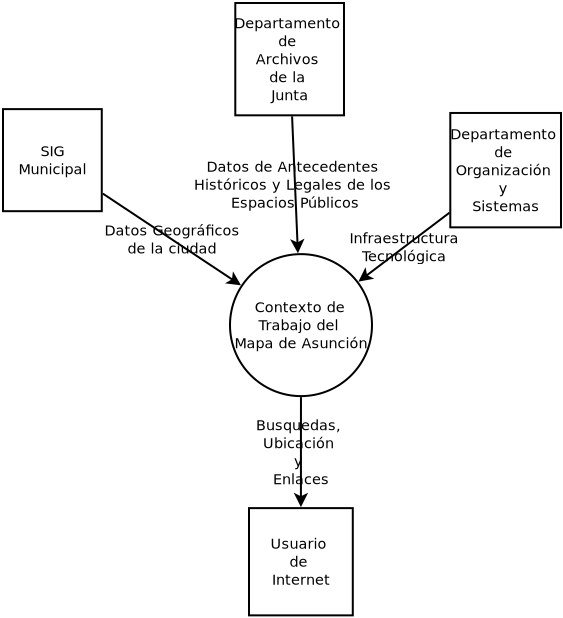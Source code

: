 <?xml version="1.0" encoding="UTF-8"?>
<dia:diagram xmlns:dia="http://www.lysator.liu.se/~alla/dia/">
  <dia:layer name="Fondo" visible="true">
    <dia:object type="Geometric - Perfect Circle" version="0" id="O0">
      <dia:attribute name="obj_pos">
        <dia:point val="17.35,16.75"/>
      </dia:attribute>
      <dia:attribute name="obj_bb">
        <dia:rectangle val="17.3,16.7;24.5,23.9"/>
      </dia:attribute>
      <dia:attribute name="elem_corner">
        <dia:point val="17.35,16.75"/>
      </dia:attribute>
      <dia:attribute name="elem_width">
        <dia:real val="7.1"/>
      </dia:attribute>
      <dia:attribute name="elem_height">
        <dia:real val="7.1"/>
      </dia:attribute>
      <dia:attribute name="line_width">
        <dia:real val="0.1"/>
      </dia:attribute>
      <dia:attribute name="line_colour">
        <dia:color val="#000000"/>
      </dia:attribute>
      <dia:attribute name="fill_colour">
        <dia:color val="#ffffff"/>
      </dia:attribute>
      <dia:attribute name="show_background">
        <dia:boolean val="true"/>
      </dia:attribute>
      <dia:attribute name="line_style">
        <dia:enum val="0"/>
        <dia:real val="1"/>
      </dia:attribute>
      <dia:attribute name="flip_horizontal">
        <dia:boolean val="false"/>
      </dia:attribute>
      <dia:attribute name="flip_vertical">
        <dia:boolean val="false"/>
      </dia:attribute>
    </dia:object>
    <dia:object type="Standard - Text" version="1" id="O1">
      <dia:attribute name="obj_pos">
        <dia:point val="20.9,20.3"/>
      </dia:attribute>
      <dia:attribute name="obj_bb">
        <dia:rectangle val="17.887,18.872;23.913,21.727"/>
      </dia:attribute>
      <dia:attribute name="text">
        <dia:composite type="text">
          <dia:attribute name="string">
            <dia:string>#Contexto de 
Trabajo del 
Mapa de Asunción#</dia:string>
          </dia:attribute>
          <dia:attribute name="font">
            <dia:font family="dejavu sans" style="0" name="Courier"/>
          </dia:attribute>
          <dia:attribute name="height">
            <dia:real val="0.9"/>
          </dia:attribute>
          <dia:attribute name="pos">
            <dia:point val="20.9,19.483"/>
          </dia:attribute>
          <dia:attribute name="color">
            <dia:color val="#000000"/>
          </dia:attribute>
          <dia:attribute name="alignment">
            <dia:enum val="1"/>
          </dia:attribute>
        </dia:composite>
      </dia:attribute>
      <dia:attribute name="valign">
        <dia:enum val="2"/>
      </dia:attribute>
      <dia:connections>
        <dia:connection handle="0" to="O0" connection="8"/>
      </dia:connections>
    </dia:object>
    <dia:object type="Geometric - Perfect Square" version="0" id="O2">
      <dia:attribute name="obj_pos">
        <dia:point val="6,9.5"/>
      </dia:attribute>
      <dia:attribute name="obj_bb">
        <dia:rectangle val="5.95,9.45;10.989,14.653"/>
      </dia:attribute>
      <dia:attribute name="elem_corner">
        <dia:point val="6,9.5"/>
      </dia:attribute>
      <dia:attribute name="elem_width">
        <dia:real val="4.939"/>
      </dia:attribute>
      <dia:attribute name="elem_height">
        <dia:real val="5.103"/>
      </dia:attribute>
      <dia:attribute name="line_width">
        <dia:real val="0.1"/>
      </dia:attribute>
      <dia:attribute name="line_colour">
        <dia:color val="#000000"/>
      </dia:attribute>
      <dia:attribute name="fill_colour">
        <dia:color val="#ffffff"/>
      </dia:attribute>
      <dia:attribute name="show_background">
        <dia:boolean val="true"/>
      </dia:attribute>
      <dia:attribute name="line_style">
        <dia:enum val="0"/>
        <dia:real val="1"/>
      </dia:attribute>
      <dia:attribute name="flip_horizontal">
        <dia:boolean val="false"/>
      </dia:attribute>
      <dia:attribute name="flip_vertical">
        <dia:boolean val="false"/>
      </dia:attribute>
    </dia:object>
    <dia:object type="Geometric - Perfect Square" version="0" id="O3">
      <dia:attribute name="obj_pos">
        <dia:point val="17.615,4.194"/>
      </dia:attribute>
      <dia:attribute name="obj_bb">
        <dia:rectangle val="17.565,4.144;23.1,9.86"/>
      </dia:attribute>
      <dia:attribute name="elem_corner">
        <dia:point val="17.615,4.194"/>
      </dia:attribute>
      <dia:attribute name="elem_width">
        <dia:real val="5.435"/>
      </dia:attribute>
      <dia:attribute name="elem_height">
        <dia:real val="5.616"/>
      </dia:attribute>
      <dia:attribute name="line_width">
        <dia:real val="0.1"/>
      </dia:attribute>
      <dia:attribute name="line_colour">
        <dia:color val="#000000"/>
      </dia:attribute>
      <dia:attribute name="fill_colour">
        <dia:color val="#ffffff"/>
      </dia:attribute>
      <dia:attribute name="show_background">
        <dia:boolean val="true"/>
      </dia:attribute>
      <dia:attribute name="line_style">
        <dia:enum val="0"/>
        <dia:real val="1"/>
      </dia:attribute>
      <dia:attribute name="flip_horizontal">
        <dia:boolean val="false"/>
      </dia:attribute>
      <dia:attribute name="flip_vertical">
        <dia:boolean val="false"/>
      </dia:attribute>
    </dia:object>
    <dia:object type="Standard - Text" version="1" id="O4">
      <dia:attribute name="obj_pos">
        <dia:point val="8.469,12.052"/>
      </dia:attribute>
      <dia:attribute name="obj_bb">
        <dia:rectangle val="6.903,11.074;10.036,13.029"/>
      </dia:attribute>
      <dia:attribute name="text">
        <dia:composite type="text">
          <dia:attribute name="string">
            <dia:string>#SIG
Municipal#</dia:string>
          </dia:attribute>
          <dia:attribute name="font">
            <dia:font family="dejavu sans" style="0" name="Courier"/>
          </dia:attribute>
          <dia:attribute name="height">
            <dia:real val="0.9"/>
          </dia:attribute>
          <dia:attribute name="pos">
            <dia:point val="8.469,11.684"/>
          </dia:attribute>
          <dia:attribute name="color">
            <dia:color val="#000000"/>
          </dia:attribute>
          <dia:attribute name="alignment">
            <dia:enum val="1"/>
          </dia:attribute>
        </dia:composite>
      </dia:attribute>
      <dia:attribute name="valign">
        <dia:enum val="2"/>
      </dia:attribute>
      <dia:connections>
        <dia:connection handle="0" to="O2" connection="16"/>
      </dia:connections>
    </dia:object>
    <dia:object type="Geometric - Perfect Square" version="0" id="O5">
      <dia:attribute name="obj_pos">
        <dia:point val="28.365,9.692"/>
      </dia:attribute>
      <dia:attribute name="obj_bb">
        <dia:rectangle val="28.315,9.642;33.95,15.461"/>
      </dia:attribute>
      <dia:attribute name="elem_corner">
        <dia:point val="28.365,9.692"/>
      </dia:attribute>
      <dia:attribute name="elem_width">
        <dia:real val="5.535"/>
      </dia:attribute>
      <dia:attribute name="elem_height">
        <dia:real val="5.719"/>
      </dia:attribute>
      <dia:attribute name="line_width">
        <dia:real val="0.1"/>
      </dia:attribute>
      <dia:attribute name="line_colour">
        <dia:color val="#000000"/>
      </dia:attribute>
      <dia:attribute name="fill_colour">
        <dia:color val="#ffffff"/>
      </dia:attribute>
      <dia:attribute name="show_background">
        <dia:boolean val="true"/>
      </dia:attribute>
      <dia:attribute name="line_style">
        <dia:enum val="0"/>
        <dia:real val="1"/>
      </dia:attribute>
      <dia:attribute name="flip_horizontal">
        <dia:boolean val="false"/>
      </dia:attribute>
      <dia:attribute name="flip_vertical">
        <dia:boolean val="false"/>
      </dia:attribute>
    </dia:object>
    <dia:object type="Standard - Line" version="0" id="O6">
      <dia:attribute name="obj_pos">
        <dia:point val="10.989,13.723"/>
      </dia:attribute>
      <dia:attribute name="obj_bb">
        <dia:rectangle val="10.919,13.654;18.219,18.754"/>
      </dia:attribute>
      <dia:attribute name="conn_endpoints">
        <dia:point val="10.989,13.723"/>
        <dia:point val="17.901,18.31"/>
      </dia:attribute>
      <dia:attribute name="numcp">
        <dia:int val="1"/>
      </dia:attribute>
      <dia:attribute name="end_arrow">
        <dia:enum val="22"/>
      </dia:attribute>
      <dia:attribute name="end_arrow_length">
        <dia:real val="0.5"/>
      </dia:attribute>
      <dia:attribute name="end_arrow_width">
        <dia:real val="0.5"/>
      </dia:attribute>
      <dia:connections>
        <dia:connection handle="0" to="O2" connection="16"/>
        <dia:connection handle="1" to="O0" connection="8"/>
      </dia:connections>
    </dia:object>
    <dia:object type="Standard - Text" version="1" id="O7">
      <dia:attribute name="obj_pos">
        <dia:point val="20.332,7.002"/>
      </dia:attribute>
      <dia:attribute name="obj_bb">
        <dia:rectangle val="17.835,4.645;22.849,9.358"/>
      </dia:attribute>
      <dia:attribute name="text">
        <dia:composite type="text">
          <dia:attribute name="string">
            <dia:string>#Departamento 
de 
Archivos 
de la 
Junta#</dia:string>
          </dia:attribute>
          <dia:attribute name="font">
            <dia:font family="dejavu sans" style="0" name="Courier"/>
          </dia:attribute>
          <dia:attribute name="height">
            <dia:real val="0.9"/>
          </dia:attribute>
          <dia:attribute name="pos">
            <dia:point val="20.332,5.275"/>
          </dia:attribute>
          <dia:attribute name="color">
            <dia:color val="#000000"/>
          </dia:attribute>
          <dia:attribute name="alignment">
            <dia:enum val="1"/>
          </dia:attribute>
        </dia:composite>
      </dia:attribute>
      <dia:attribute name="valign">
        <dia:enum val="2"/>
      </dia:attribute>
      <dia:connections>
        <dia:connection handle="0" to="O3" connection="16"/>
      </dia:connections>
    </dia:object>
    <dia:object type="Standard - Line" version="0" id="O8">
      <dia:attribute name="obj_pos">
        <dia:point val="20.454,9.86"/>
      </dia:attribute>
      <dia:attribute name="obj_bb">
        <dia:rectangle val="20.245,9.807;21.248,16.78"/>
      </dia:attribute>
      <dia:attribute name="conn_endpoints">
        <dia:point val="20.454,9.86"/>
        <dia:point val="20.747,16.709"/>
      </dia:attribute>
      <dia:attribute name="numcp">
        <dia:int val="1"/>
      </dia:attribute>
      <dia:attribute name="end_arrow">
        <dia:enum val="22"/>
      </dia:attribute>
      <dia:attribute name="end_arrow_length">
        <dia:real val="0.5"/>
      </dia:attribute>
      <dia:attribute name="end_arrow_width">
        <dia:real val="0.5"/>
      </dia:attribute>
      <dia:connections>
        <dia:connection handle="0" to="O3" connection="16"/>
        <dia:connection handle="1" to="O0" connection="8"/>
      </dia:connections>
    </dia:object>
    <dia:object type="Standard - Text" version="1" id="O9">
      <dia:attribute name="obj_pos">
        <dia:point val="20.601,13.284"/>
      </dia:attribute>
      <dia:attribute name="obj_bb">
        <dia:rectangle val="16.131,11.828;25.09,14.741"/>
      </dia:attribute>
      <dia:attribute name="text">
        <dia:composite type="text">
          <dia:attribute name="string">
            <dia:string>#Datos de Antecedentes 
Históricos y Legales de los 
Espacios Públicos#</dia:string>
          </dia:attribute>
          <dia:attribute name="font">
            <dia:font family="dejavu sans" style="0" name="Courier"/>
          </dia:attribute>
          <dia:attribute name="height">
            <dia:real val="0.9"/>
          </dia:attribute>
          <dia:attribute name="pos">
            <dia:point val="20.601,12.457"/>
          </dia:attribute>
          <dia:attribute name="color">
            <dia:color val="#000000"/>
          </dia:attribute>
          <dia:attribute name="alignment">
            <dia:enum val="1"/>
          </dia:attribute>
        </dia:composite>
      </dia:attribute>
      <dia:attribute name="valign">
        <dia:enum val="2"/>
      </dia:attribute>
      <dia:connections>
        <dia:connection handle="0" to="O8" connection="0"/>
      </dia:connections>
    </dia:object>
    <dia:object type="Standard - Text" version="1" id="O10">
      <dia:attribute name="obj_pos">
        <dia:point val="31.133,12.552"/>
      </dia:attribute>
      <dia:attribute name="obj_bb">
        <dia:rectangle val="28.635,10.195;33.649,14.908"/>
      </dia:attribute>
      <dia:attribute name="text">
        <dia:composite type="text">
          <dia:attribute name="string">
            <dia:string>#Departamento 
de 
Organización 
y 
Sistemas#</dia:string>
          </dia:attribute>
          <dia:attribute name="font">
            <dia:font family="dejavu sans" style="0" name="Courier"/>
          </dia:attribute>
          <dia:attribute name="height">
            <dia:real val="0.9"/>
          </dia:attribute>
          <dia:attribute name="pos">
            <dia:point val="31.133,10.825"/>
          </dia:attribute>
          <dia:attribute name="color">
            <dia:color val="#000000"/>
          </dia:attribute>
          <dia:attribute name="alignment">
            <dia:enum val="1"/>
          </dia:attribute>
        </dia:composite>
      </dia:attribute>
      <dia:attribute name="valign">
        <dia:enum val="2"/>
      </dia:attribute>
      <dia:connections>
        <dia:connection handle="0" to="O5" connection="16"/>
      </dia:connections>
    </dia:object>
    <dia:object type="Standard - Line" version="0" id="O11">
      <dia:attribute name="obj_pos">
        <dia:point val="28.325,14.678"/>
      </dia:attribute>
      <dia:attribute name="obj_bb">
        <dia:rectangle val="23.427,14.608;28.395,18.556"/>
      </dia:attribute>
      <dia:attribute name="conn_endpoints">
        <dia:point val="28.325,14.678"/>
        <dia:point val="23.769,18.127"/>
      </dia:attribute>
      <dia:attribute name="numcp">
        <dia:int val="1"/>
      </dia:attribute>
      <dia:attribute name="end_arrow">
        <dia:enum val="22"/>
      </dia:attribute>
      <dia:attribute name="end_arrow_length">
        <dia:real val="0.5"/>
      </dia:attribute>
      <dia:attribute name="end_arrow_width">
        <dia:real val="0.5"/>
      </dia:attribute>
      <dia:connections>
        <dia:connection handle="0" to="O5" connection="16"/>
        <dia:connection handle="1" to="O0" connection="8"/>
      </dia:connections>
    </dia:object>
    <dia:object type="Geometric - Perfect Square" version="0" id="O12">
      <dia:attribute name="obj_pos">
        <dia:point val="18.3,29.45"/>
      </dia:attribute>
      <dia:attribute name="obj_bb">
        <dia:rectangle val="18.25,29.4;23.54,34.862"/>
      </dia:attribute>
      <dia:attribute name="elem_corner">
        <dia:point val="18.3,29.45"/>
      </dia:attribute>
      <dia:attribute name="elem_width">
        <dia:real val="5.19"/>
      </dia:attribute>
      <dia:attribute name="elem_height">
        <dia:real val="5.362"/>
      </dia:attribute>
      <dia:attribute name="line_width">
        <dia:real val="0.1"/>
      </dia:attribute>
      <dia:attribute name="line_colour">
        <dia:color val="#000000"/>
      </dia:attribute>
      <dia:attribute name="fill_colour">
        <dia:color val="#ffffff"/>
      </dia:attribute>
      <dia:attribute name="show_background">
        <dia:boolean val="true"/>
      </dia:attribute>
      <dia:attribute name="line_style">
        <dia:enum val="0"/>
        <dia:real val="1"/>
      </dia:attribute>
      <dia:attribute name="flip_horizontal">
        <dia:boolean val="false"/>
      </dia:attribute>
      <dia:attribute name="flip_vertical">
        <dia:boolean val="false"/>
      </dia:attribute>
    </dia:object>
    <dia:object type="Standard - Text" version="1" id="O13">
      <dia:attribute name="obj_pos">
        <dia:point val="20.895,32.131"/>
      </dia:attribute>
      <dia:attribute name="obj_bb">
        <dia:rectangle val="19.54,30.704;22.25,33.559"/>
      </dia:attribute>
      <dia:attribute name="text">
        <dia:composite type="text">
          <dia:attribute name="string">
            <dia:string>#Usuario 
de 
Internet#</dia:string>
          </dia:attribute>
          <dia:attribute name="font">
            <dia:font family="dejavu sans" style="0" name="Courier"/>
          </dia:attribute>
          <dia:attribute name="height">
            <dia:real val="0.9"/>
          </dia:attribute>
          <dia:attribute name="pos">
            <dia:point val="20.895,31.314"/>
          </dia:attribute>
          <dia:attribute name="color">
            <dia:color val="#000000"/>
          </dia:attribute>
          <dia:attribute name="alignment">
            <dia:enum val="1"/>
          </dia:attribute>
        </dia:composite>
      </dia:attribute>
      <dia:attribute name="valign">
        <dia:enum val="2"/>
      </dia:attribute>
      <dia:connections>
        <dia:connection handle="0" to="O12" connection="16"/>
      </dia:connections>
    </dia:object>
    <dia:object type="Standard - Line" version="0" id="O14">
      <dia:attribute name="obj_pos">
        <dia:point val="20.898,23.9"/>
      </dia:attribute>
      <dia:attribute name="obj_bb">
        <dia:rectangle val="20.396,23.85;21.396,29.45"/>
      </dia:attribute>
      <dia:attribute name="conn_endpoints">
        <dia:point val="20.898,23.9"/>
        <dia:point val="20.896,29.4"/>
      </dia:attribute>
      <dia:attribute name="numcp">
        <dia:int val="1"/>
      </dia:attribute>
      <dia:attribute name="end_arrow">
        <dia:enum val="22"/>
      </dia:attribute>
      <dia:attribute name="end_arrow_length">
        <dia:real val="0.5"/>
      </dia:attribute>
      <dia:attribute name="end_arrow_width">
        <dia:real val="0.5"/>
      </dia:attribute>
      <dia:connections>
        <dia:connection handle="0" to="O0" connection="8"/>
        <dia:connection handle="1" to="O12" connection="16"/>
      </dia:connections>
    </dia:object>
    <dia:object type="Standard - Text" version="1" id="O15">
      <dia:attribute name="obj_pos">
        <dia:point val="26.047,16.403"/>
      </dia:attribute>
      <dia:attribute name="obj_bb">
        <dia:rectangle val="23.587,15.425;28.507,17.38"/>
      </dia:attribute>
      <dia:attribute name="text">
        <dia:composite type="text">
          <dia:attribute name="string">
            <dia:string>#Infraestructura
Tecnológica#</dia:string>
          </dia:attribute>
          <dia:attribute name="font">
            <dia:font family="dejavu sans" style="0" name="Courier"/>
          </dia:attribute>
          <dia:attribute name="height">
            <dia:real val="0.9"/>
          </dia:attribute>
          <dia:attribute name="pos">
            <dia:point val="26.047,16.035"/>
          </dia:attribute>
          <dia:attribute name="color">
            <dia:color val="#000000"/>
          </dia:attribute>
          <dia:attribute name="alignment">
            <dia:enum val="1"/>
          </dia:attribute>
        </dia:composite>
      </dia:attribute>
      <dia:attribute name="valign">
        <dia:enum val="2"/>
      </dia:attribute>
      <dia:connections>
        <dia:connection handle="0" to="O11" connection="0"/>
      </dia:connections>
    </dia:object>
    <dia:object type="Standard - Text" version="1" id="O16">
      <dia:attribute name="obj_pos">
        <dia:point val="20.897,26.65"/>
      </dia:attribute>
      <dia:attribute name="obj_bb">
        <dia:rectangle val="18.881,24.744;22.933,28.556"/>
      </dia:attribute>
      <dia:attribute name="text">
        <dia:composite type="text">
          <dia:attribute name="string">
            <dia:string>#Busquedas, 
Ubicación 
y 
Enlaces#</dia:string>
          </dia:attribute>
          <dia:attribute name="font">
            <dia:font family="dejavu sans" style="0" name="Courier"/>
          </dia:attribute>
          <dia:attribute name="height">
            <dia:real val="0.9"/>
          </dia:attribute>
          <dia:attribute name="pos">
            <dia:point val="20.897,25.373"/>
          </dia:attribute>
          <dia:attribute name="color">
            <dia:color val="#000000"/>
          </dia:attribute>
          <dia:attribute name="alignment">
            <dia:enum val="1"/>
          </dia:attribute>
        </dia:composite>
      </dia:attribute>
      <dia:attribute name="valign">
        <dia:enum val="2"/>
      </dia:attribute>
      <dia:connections>
        <dia:connection handle="0" to="O14" connection="0"/>
      </dia:connections>
    </dia:object>
    <dia:object type="Standard - Text" version="1" id="O17">
      <dia:attribute name="obj_pos">
        <dia:point val="14.445,16.017"/>
      </dia:attribute>
      <dia:attribute name="obj_bb">
        <dia:rectangle val="11.417,15.01;17.491,17.023"/>
      </dia:attribute>
      <dia:attribute name="text">
        <dia:composite type="text">
          <dia:attribute name="string">
            <dia:string>#Datos Geográficos
de la ciudad#</dia:string>
          </dia:attribute>
          <dia:attribute name="font">
            <dia:font family="dejavu sans" style="0" name="Courier"/>
          </dia:attribute>
          <dia:attribute name="height">
            <dia:real val="0.9"/>
          </dia:attribute>
          <dia:attribute name="pos">
            <dia:point val="14.445,15.64"/>
          </dia:attribute>
          <dia:attribute name="color">
            <dia:color val="#000000"/>
          </dia:attribute>
          <dia:attribute name="alignment">
            <dia:enum val="1"/>
          </dia:attribute>
        </dia:composite>
      </dia:attribute>
      <dia:attribute name="valign">
        <dia:enum val="2"/>
      </dia:attribute>
      <dia:connections>
        <dia:connection handle="0" to="O6" connection="0"/>
      </dia:connections>
    </dia:object>
  </dia:layer>
</dia:diagram>
